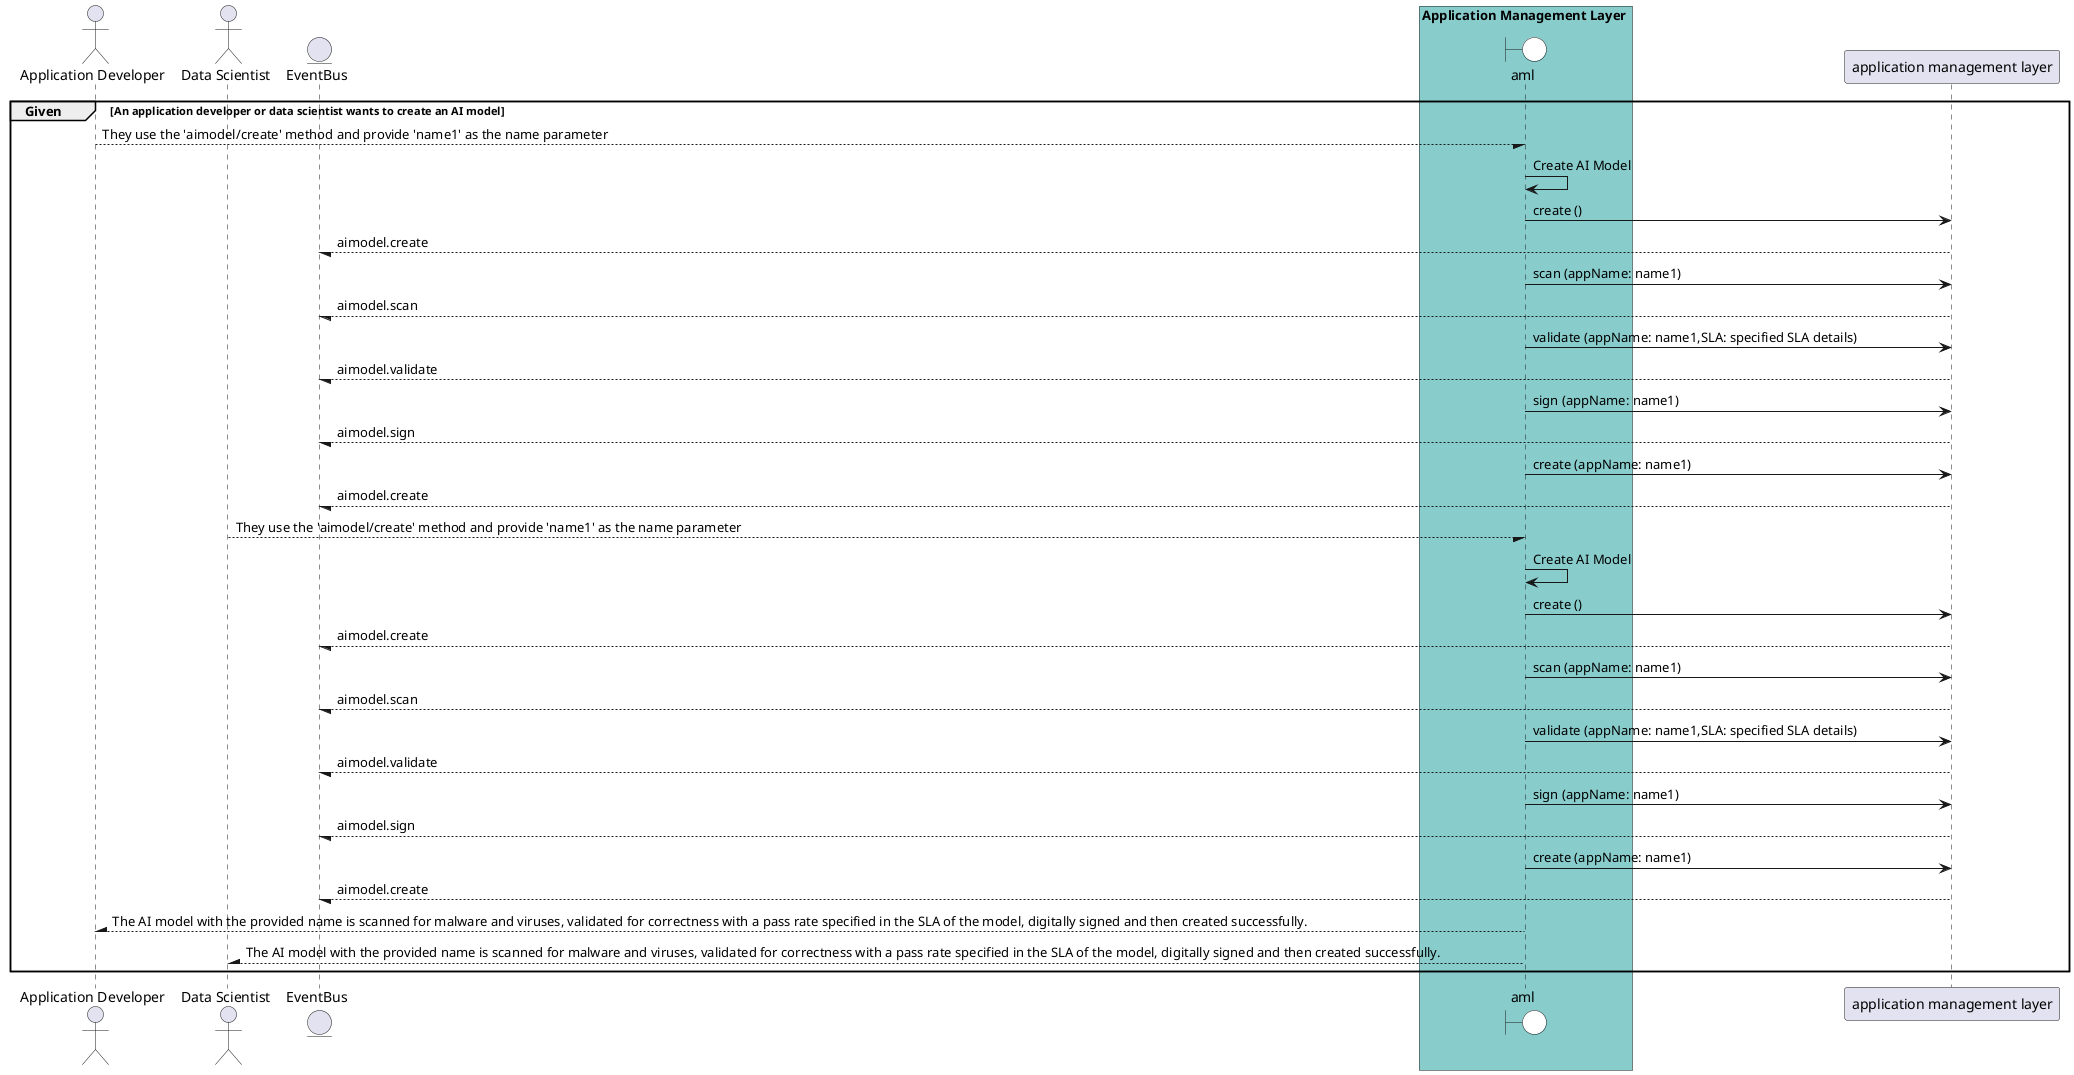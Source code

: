 @startuml


actor "Application Developer"

actor "Data Scientist"


entity EventBus

box Application Management Layer #88cccc
    boundary aml #white
end box


box Application Management Layer #88cccc
    end box

group Given [An application developer or data scientist wants to create an AI model]

"Application Developer" --/ aml: They use the &#39;aimodel/create&#39; method and provide &#39;name1&#39; as the name parameter
"aml" -> aml: Create AI Model

    aml -> "application management layer": create ()

    "application management layer" --/ EventBus: aimodel.create

    aml -> "application management layer": scan (appName: name1)

    "application management layer" --/ EventBus: aimodel.scan

    aml -> "application management layer": validate (appName: name1,SLA: specified SLA details)

    "application management layer" --/ EventBus: aimodel.validate

    aml -> "application management layer": sign (appName: name1)

    "application management layer" --/ EventBus: aimodel.sign

    aml -> "application management layer": create (appName: name1)

    "application management layer" --/ EventBus: aimodel.create


"Data Scientist" --/ aml: They use the &#39;aimodel/create&#39; method and provide &#39;name1&#39; as the name parameter
"aml" -> aml: Create AI Model

    aml -> "application management layer": create ()

    "application management layer" --/ EventBus: aimodel.create

    aml -> "application management layer": scan (appName: name1)

    "application management layer" --/ EventBus: aimodel.scan

    aml -> "application management layer": validate (appName: name1,SLA: specified SLA details)

    "application management layer" --/ EventBus: aimodel.validate

    aml -> "application management layer": sign (appName: name1)

    "application management layer" --/ EventBus: aimodel.sign

    aml -> "application management layer": create (appName: name1)

    "application management layer" --/ EventBus: aimodel.create



"Application Developer" /-- aml: The AI model with the provided name is scanned for malware and viruses, validated for correctness with a pass rate specified in the SLA of the model, digitally signed and then created successfully.

"Data Scientist" /-- aml: The AI model with the provided name is scanned for malware and viruses, validated for correctness with a pass rate specified in the SLA of the model, digitally signed and then created successfully.


end

@enduml
